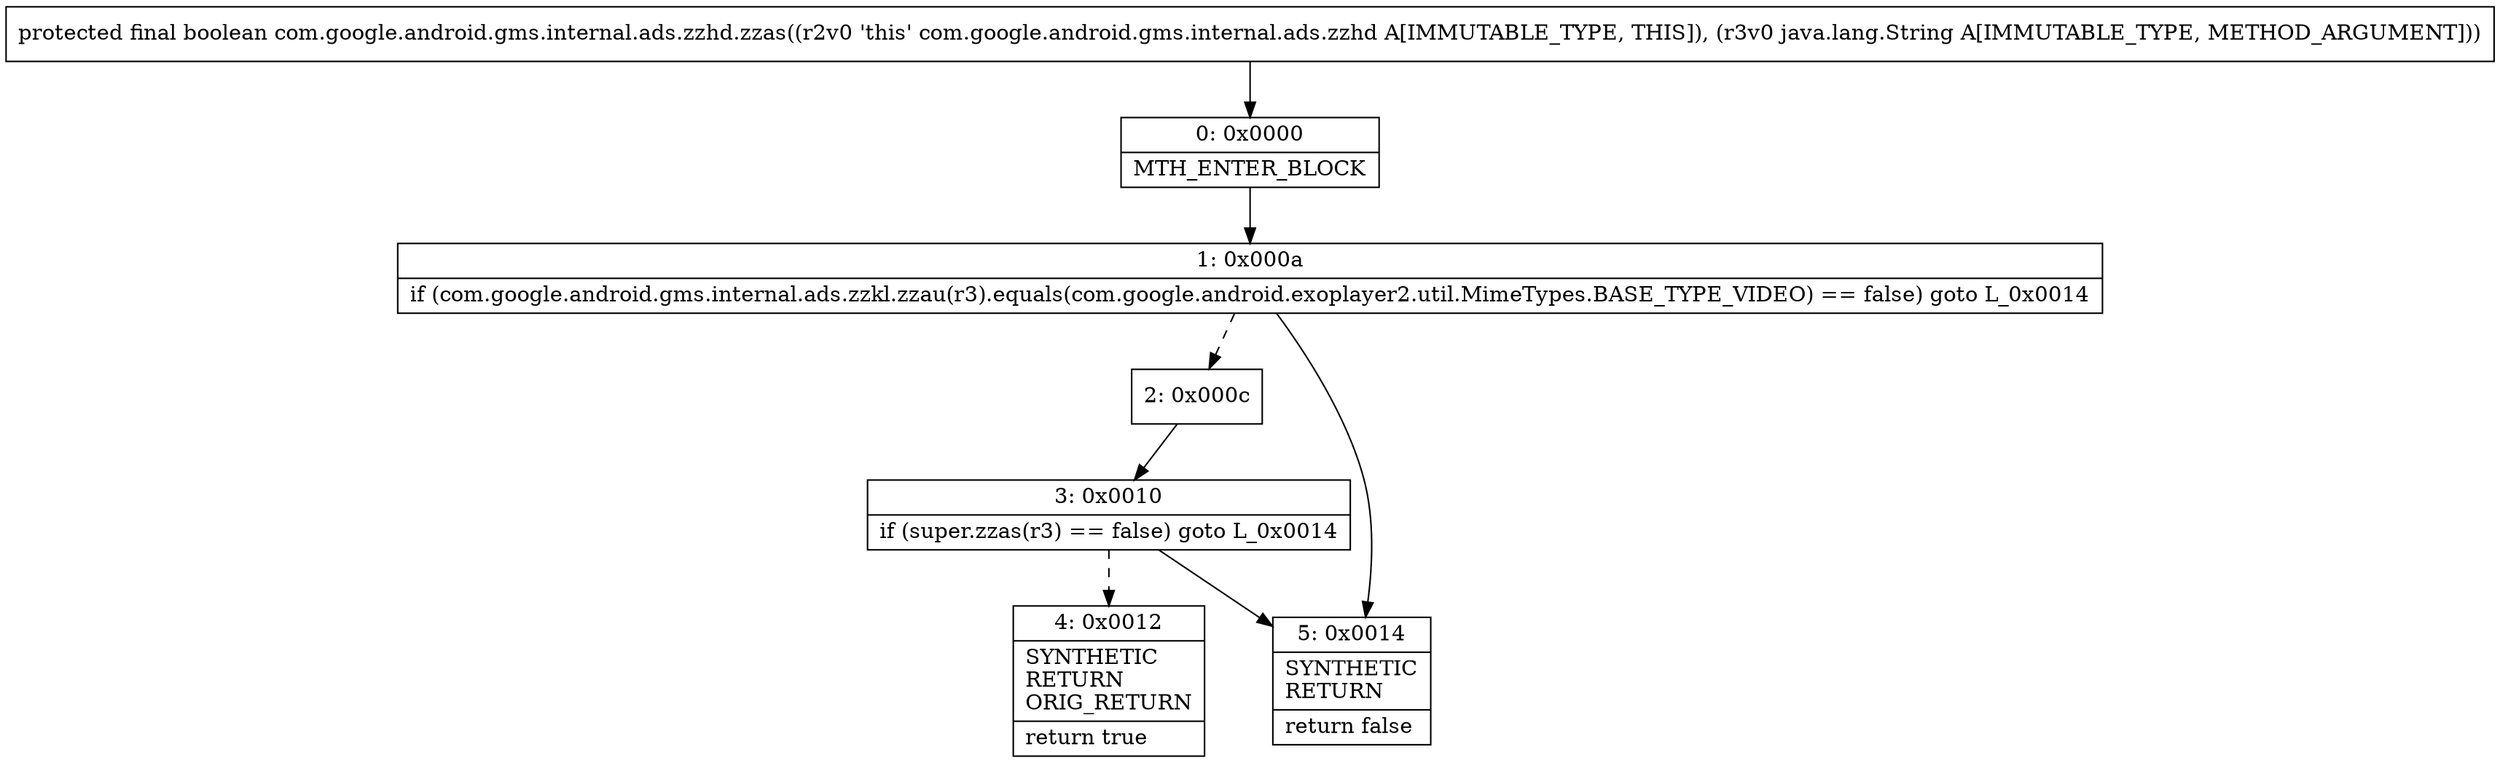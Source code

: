 digraph "CFG forcom.google.android.gms.internal.ads.zzhd.zzas(Ljava\/lang\/String;)Z" {
Node_0 [shape=record,label="{0\:\ 0x0000|MTH_ENTER_BLOCK\l}"];
Node_1 [shape=record,label="{1\:\ 0x000a|if (com.google.android.gms.internal.ads.zzkl.zzau(r3).equals(com.google.android.exoplayer2.util.MimeTypes.BASE_TYPE_VIDEO) == false) goto L_0x0014\l}"];
Node_2 [shape=record,label="{2\:\ 0x000c}"];
Node_3 [shape=record,label="{3\:\ 0x0010|if (super.zzas(r3) == false) goto L_0x0014\l}"];
Node_4 [shape=record,label="{4\:\ 0x0012|SYNTHETIC\lRETURN\lORIG_RETURN\l|return true\l}"];
Node_5 [shape=record,label="{5\:\ 0x0014|SYNTHETIC\lRETURN\l|return false\l}"];
MethodNode[shape=record,label="{protected final boolean com.google.android.gms.internal.ads.zzhd.zzas((r2v0 'this' com.google.android.gms.internal.ads.zzhd A[IMMUTABLE_TYPE, THIS]), (r3v0 java.lang.String A[IMMUTABLE_TYPE, METHOD_ARGUMENT])) }"];
MethodNode -> Node_0;
Node_0 -> Node_1;
Node_1 -> Node_2[style=dashed];
Node_1 -> Node_5;
Node_2 -> Node_3;
Node_3 -> Node_4[style=dashed];
Node_3 -> Node_5;
}

